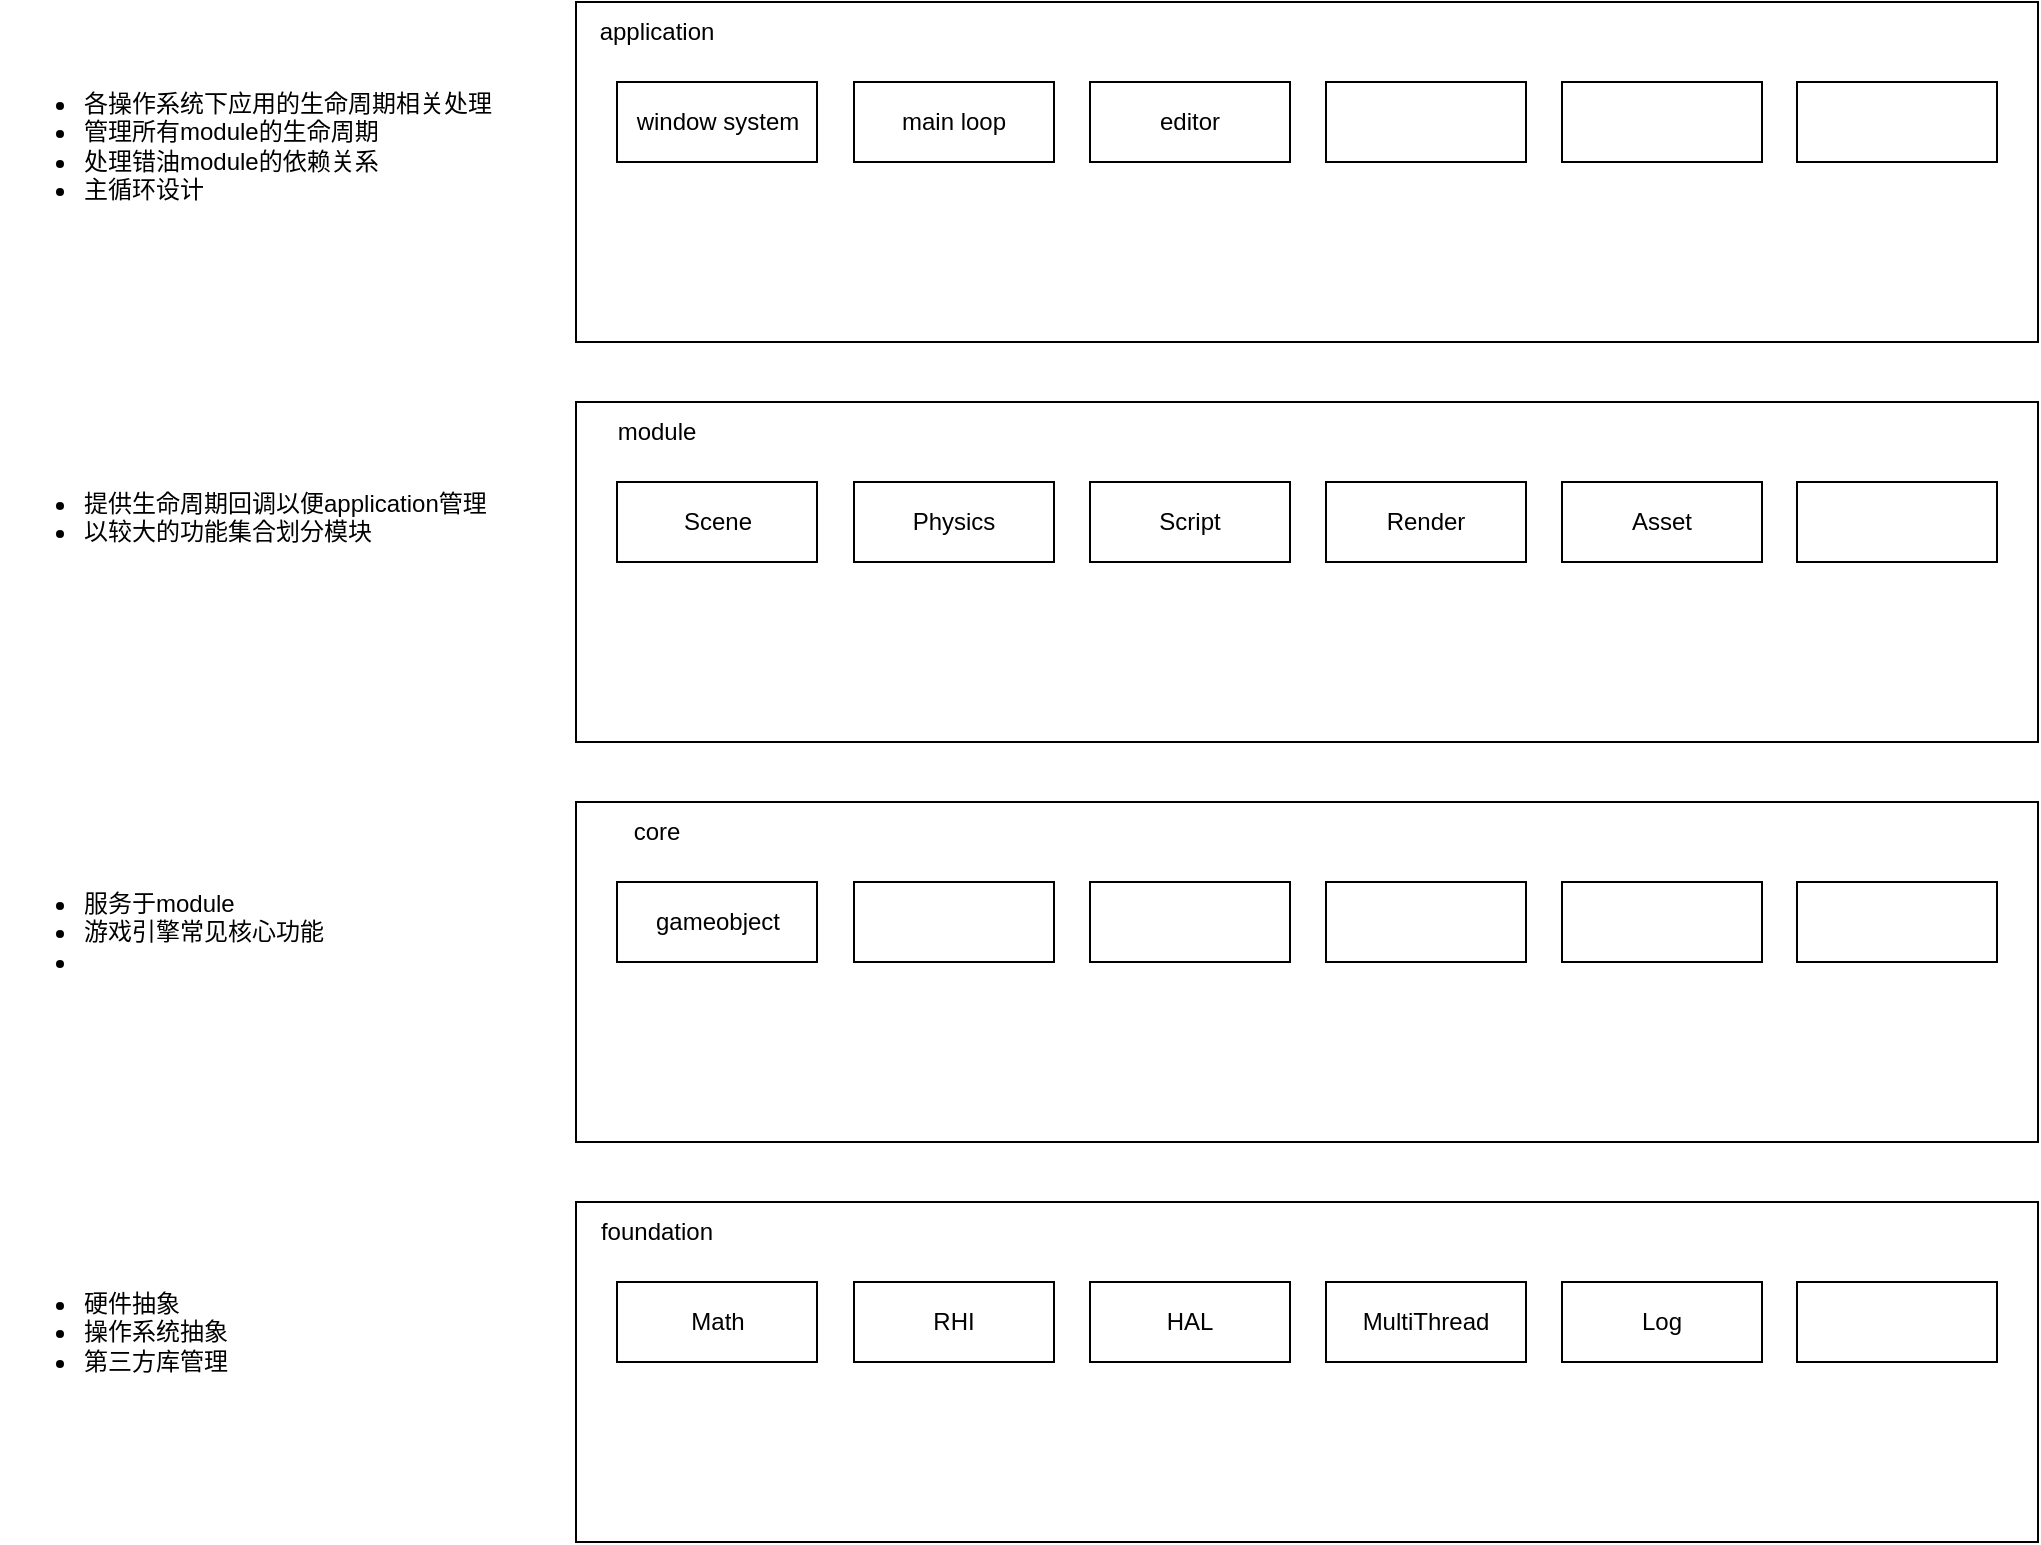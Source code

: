 <mxfile version="24.4.8" type="github">
  <diagram name="第 1 页" id="1e07z1a-aaZHS4xv6QxE">
    <mxGraphModel dx="1781" dy="2218" grid="1" gridSize="10" guides="1" tooltips="1" connect="1" arrows="1" fold="1" page="1" pageScale="1" pageWidth="827" pageHeight="1169" math="0" shadow="0">
      <root>
        <mxCell id="0" />
        <mxCell id="1" parent="0" />
        <mxCell id="7k3UqjcpnUbHz8pqNFpB-15" value="" style="group" vertex="1" connectable="0" parent="1">
          <mxGeometry x="48" y="970" width="731" height="170" as="geometry" />
        </mxCell>
        <mxCell id="7k3UqjcpnUbHz8pqNFpB-1" value="" style="rounded=0;whiteSpace=wrap;html=1;" vertex="1" parent="7k3UqjcpnUbHz8pqNFpB-15">
          <mxGeometry width="731" height="170" as="geometry" />
        </mxCell>
        <mxCell id="7k3UqjcpnUbHz8pqNFpB-9" value="foundation" style="text;html=1;align=center;verticalAlign=middle;resizable=0;points=[];autosize=1;strokeColor=none;fillColor=none;" vertex="1" parent="7k3UqjcpnUbHz8pqNFpB-15">
          <mxGeometry width="80" height="30" as="geometry" />
        </mxCell>
        <mxCell id="7k3UqjcpnUbHz8pqNFpB-6" value="Math" style="rounded=0;whiteSpace=wrap;html=1;" vertex="1" parent="7k3UqjcpnUbHz8pqNFpB-15">
          <mxGeometry x="20.5" y="40" width="100" height="40" as="geometry" />
        </mxCell>
        <mxCell id="7k3UqjcpnUbHz8pqNFpB-10" value="RHI" style="rounded=0;whiteSpace=wrap;html=1;" vertex="1" parent="7k3UqjcpnUbHz8pqNFpB-15">
          <mxGeometry x="139" y="40" width="100" height="40" as="geometry" />
        </mxCell>
        <mxCell id="7k3UqjcpnUbHz8pqNFpB-11" value="HAL" style="rounded=0;whiteSpace=wrap;html=1;" vertex="1" parent="7k3UqjcpnUbHz8pqNFpB-15">
          <mxGeometry x="257" y="40" width="100" height="40" as="geometry" />
        </mxCell>
        <mxCell id="7k3UqjcpnUbHz8pqNFpB-12" value="MultiThread" style="rounded=0;whiteSpace=wrap;html=1;" vertex="1" parent="7k3UqjcpnUbHz8pqNFpB-15">
          <mxGeometry x="375" y="40" width="100" height="40" as="geometry" />
        </mxCell>
        <mxCell id="7k3UqjcpnUbHz8pqNFpB-13" value="Log" style="rounded=0;whiteSpace=wrap;html=1;" vertex="1" parent="7k3UqjcpnUbHz8pqNFpB-15">
          <mxGeometry x="493" y="40" width="100" height="40" as="geometry" />
        </mxCell>
        <mxCell id="7k3UqjcpnUbHz8pqNFpB-14" value="" style="rounded=0;whiteSpace=wrap;html=1;" vertex="1" parent="7k3UqjcpnUbHz8pqNFpB-15">
          <mxGeometry x="610.5" y="40" width="100" height="40" as="geometry" />
        </mxCell>
        <mxCell id="7k3UqjcpnUbHz8pqNFpB-17" value="" style="group" vertex="1" connectable="0" parent="1">
          <mxGeometry x="48" y="770" width="731" height="170" as="geometry" />
        </mxCell>
        <mxCell id="7k3UqjcpnUbHz8pqNFpB-18" value="" style="rounded=0;whiteSpace=wrap;html=1;" vertex="1" parent="7k3UqjcpnUbHz8pqNFpB-17">
          <mxGeometry width="731" height="170" as="geometry" />
        </mxCell>
        <mxCell id="7k3UqjcpnUbHz8pqNFpB-19" value="core" style="text;html=1;align=center;verticalAlign=middle;resizable=0;points=[];autosize=1;strokeColor=none;fillColor=none;" vertex="1" parent="7k3UqjcpnUbHz8pqNFpB-17">
          <mxGeometry x="15" width="50" height="30" as="geometry" />
        </mxCell>
        <mxCell id="7k3UqjcpnUbHz8pqNFpB-20" value="gameobject" style="rounded=0;whiteSpace=wrap;html=1;" vertex="1" parent="7k3UqjcpnUbHz8pqNFpB-17">
          <mxGeometry x="20.5" y="40" width="100" height="40" as="geometry" />
        </mxCell>
        <mxCell id="7k3UqjcpnUbHz8pqNFpB-21" value="" style="rounded=0;whiteSpace=wrap;html=1;" vertex="1" parent="7k3UqjcpnUbHz8pqNFpB-17">
          <mxGeometry x="139" y="40" width="100" height="40" as="geometry" />
        </mxCell>
        <mxCell id="7k3UqjcpnUbHz8pqNFpB-22" value="" style="rounded=0;whiteSpace=wrap;html=1;" vertex="1" parent="7k3UqjcpnUbHz8pqNFpB-17">
          <mxGeometry x="257" y="40" width="100" height="40" as="geometry" />
        </mxCell>
        <mxCell id="7k3UqjcpnUbHz8pqNFpB-23" value="" style="rounded=0;whiteSpace=wrap;html=1;" vertex="1" parent="7k3UqjcpnUbHz8pqNFpB-17">
          <mxGeometry x="375" y="40" width="100" height="40" as="geometry" />
        </mxCell>
        <mxCell id="7k3UqjcpnUbHz8pqNFpB-24" value="" style="rounded=0;whiteSpace=wrap;html=1;" vertex="1" parent="7k3UqjcpnUbHz8pqNFpB-17">
          <mxGeometry x="493" y="40" width="100" height="40" as="geometry" />
        </mxCell>
        <mxCell id="7k3UqjcpnUbHz8pqNFpB-25" value="" style="rounded=0;whiteSpace=wrap;html=1;" vertex="1" parent="7k3UqjcpnUbHz8pqNFpB-17">
          <mxGeometry x="610.5" y="40" width="100" height="40" as="geometry" />
        </mxCell>
        <mxCell id="7k3UqjcpnUbHz8pqNFpB-26" value="" style="group" vertex="1" connectable="0" parent="1">
          <mxGeometry x="48" y="570" width="731" height="170" as="geometry" />
        </mxCell>
        <mxCell id="7k3UqjcpnUbHz8pqNFpB-27" value="" style="rounded=0;whiteSpace=wrap;html=1;" vertex="1" parent="7k3UqjcpnUbHz8pqNFpB-26">
          <mxGeometry width="731" height="170" as="geometry" />
        </mxCell>
        <mxCell id="7k3UqjcpnUbHz8pqNFpB-28" value="module" style="text;html=1;align=center;verticalAlign=middle;resizable=0;points=[];autosize=1;strokeColor=none;fillColor=none;" vertex="1" parent="7k3UqjcpnUbHz8pqNFpB-26">
          <mxGeometry x="10" width="60" height="30" as="geometry" />
        </mxCell>
        <mxCell id="7k3UqjcpnUbHz8pqNFpB-29" value="Scene" style="rounded=0;whiteSpace=wrap;html=1;" vertex="1" parent="7k3UqjcpnUbHz8pqNFpB-26">
          <mxGeometry x="20.5" y="40" width="100" height="40" as="geometry" />
        </mxCell>
        <mxCell id="7k3UqjcpnUbHz8pqNFpB-30" value="Physics" style="rounded=0;whiteSpace=wrap;html=1;" vertex="1" parent="7k3UqjcpnUbHz8pqNFpB-26">
          <mxGeometry x="139" y="40" width="100" height="40" as="geometry" />
        </mxCell>
        <mxCell id="7k3UqjcpnUbHz8pqNFpB-31" value="Script" style="rounded=0;whiteSpace=wrap;html=1;" vertex="1" parent="7k3UqjcpnUbHz8pqNFpB-26">
          <mxGeometry x="257" y="40" width="100" height="40" as="geometry" />
        </mxCell>
        <mxCell id="7k3UqjcpnUbHz8pqNFpB-32" value="Render" style="rounded=0;whiteSpace=wrap;html=1;" vertex="1" parent="7k3UqjcpnUbHz8pqNFpB-26">
          <mxGeometry x="375" y="40" width="100" height="40" as="geometry" />
        </mxCell>
        <mxCell id="7k3UqjcpnUbHz8pqNFpB-33" value="Asset" style="rounded=0;whiteSpace=wrap;html=1;" vertex="1" parent="7k3UqjcpnUbHz8pqNFpB-26">
          <mxGeometry x="493" y="40" width="100" height="40" as="geometry" />
        </mxCell>
        <mxCell id="7k3UqjcpnUbHz8pqNFpB-34" value="" style="rounded=0;whiteSpace=wrap;html=1;" vertex="1" parent="7k3UqjcpnUbHz8pqNFpB-26">
          <mxGeometry x="610.5" y="40" width="100" height="40" as="geometry" />
        </mxCell>
        <mxCell id="7k3UqjcpnUbHz8pqNFpB-35" value="" style="group" vertex="1" connectable="0" parent="1">
          <mxGeometry x="48" y="370" width="731" height="170" as="geometry" />
        </mxCell>
        <mxCell id="7k3UqjcpnUbHz8pqNFpB-36" value="" style="rounded=0;whiteSpace=wrap;html=1;" vertex="1" parent="7k3UqjcpnUbHz8pqNFpB-35">
          <mxGeometry width="731" height="170" as="geometry" />
        </mxCell>
        <mxCell id="7k3UqjcpnUbHz8pqNFpB-37" value="application" style="text;html=1;align=center;verticalAlign=middle;resizable=0;points=[];autosize=1;strokeColor=none;fillColor=none;" vertex="1" parent="7k3UqjcpnUbHz8pqNFpB-35">
          <mxGeometry width="80" height="30" as="geometry" />
        </mxCell>
        <mxCell id="7k3UqjcpnUbHz8pqNFpB-38" value="window system" style="rounded=0;whiteSpace=wrap;html=1;" vertex="1" parent="7k3UqjcpnUbHz8pqNFpB-35">
          <mxGeometry x="20.5" y="40" width="100" height="40" as="geometry" />
        </mxCell>
        <mxCell id="7k3UqjcpnUbHz8pqNFpB-39" value="main loop" style="rounded=0;whiteSpace=wrap;html=1;" vertex="1" parent="7k3UqjcpnUbHz8pqNFpB-35">
          <mxGeometry x="139" y="40" width="100" height="40" as="geometry" />
        </mxCell>
        <mxCell id="7k3UqjcpnUbHz8pqNFpB-40" value="editor" style="rounded=0;whiteSpace=wrap;html=1;" vertex="1" parent="7k3UqjcpnUbHz8pqNFpB-35">
          <mxGeometry x="257" y="40" width="100" height="40" as="geometry" />
        </mxCell>
        <mxCell id="7k3UqjcpnUbHz8pqNFpB-41" value="" style="rounded=0;whiteSpace=wrap;html=1;" vertex="1" parent="7k3UqjcpnUbHz8pqNFpB-35">
          <mxGeometry x="375" y="40" width="100" height="40" as="geometry" />
        </mxCell>
        <mxCell id="7k3UqjcpnUbHz8pqNFpB-42" value="" style="rounded=0;whiteSpace=wrap;html=1;" vertex="1" parent="7k3UqjcpnUbHz8pqNFpB-35">
          <mxGeometry x="493" y="40" width="100" height="40" as="geometry" />
        </mxCell>
        <mxCell id="7k3UqjcpnUbHz8pqNFpB-43" value="" style="rounded=0;whiteSpace=wrap;html=1;" vertex="1" parent="7k3UqjcpnUbHz8pqNFpB-35">
          <mxGeometry x="610.5" y="40" width="100" height="40" as="geometry" />
        </mxCell>
        <mxCell id="7k3UqjcpnUbHz8pqNFpB-48" value="&lt;div&gt;&lt;ul&gt;&lt;li&gt;各操作系统下应用的生命周期相关处理&lt;/li&gt;&lt;li&gt;管理所有module的生命周期&lt;/li&gt;&lt;li&gt;处理错油module的依赖关系&lt;/li&gt;&lt;li&gt;主循环设计&lt;/li&gt;&lt;/ul&gt;&lt;/div&gt;&lt;div&gt;&lt;br&gt;&lt;/div&gt;&lt;div&gt;&lt;br&gt;&lt;/div&gt;" style="text;html=1;whiteSpace=wrap;overflow=hidden;rounded=0;" vertex="1" parent="1">
          <mxGeometry x="-240" y="395" width="270" height="120" as="geometry" />
        </mxCell>
        <mxCell id="7k3UqjcpnUbHz8pqNFpB-49" value="&lt;div&gt;&lt;ul&gt;&lt;li&gt;提供生命周期回调以便application管理&lt;/li&gt;&lt;li&gt;以较大的功能集合划分模块&lt;/li&gt;&lt;/ul&gt;&lt;/div&gt;&lt;div&gt;&lt;br&gt;&lt;/div&gt;&lt;div&gt;&lt;br&gt;&lt;/div&gt;" style="text;html=1;whiteSpace=wrap;overflow=hidden;rounded=0;" vertex="1" parent="1">
          <mxGeometry x="-240" y="595" width="270" height="145" as="geometry" />
        </mxCell>
        <mxCell id="7k3UqjcpnUbHz8pqNFpB-50" value="&lt;div&gt;&lt;ul&gt;&lt;li&gt;服务于module&lt;/li&gt;&lt;li&gt;游戏引擎常见核心功能&lt;/li&gt;&lt;li&gt;&lt;br&gt;&lt;/li&gt;&lt;/ul&gt;&lt;/div&gt;&lt;div&gt;&lt;br&gt;&lt;/div&gt;&lt;div&gt;&lt;br&gt;&lt;/div&gt;" style="text;html=1;whiteSpace=wrap;overflow=hidden;rounded=0;" vertex="1" parent="1">
          <mxGeometry x="-240" y="795" width="270" height="120" as="geometry" />
        </mxCell>
        <mxCell id="7k3UqjcpnUbHz8pqNFpB-51" value="&lt;div&gt;&lt;ul&gt;&lt;li&gt;&lt;span style=&quot;background-color: initial;&quot;&gt;硬件抽象&lt;/span&gt;&lt;/li&gt;&lt;li&gt;&lt;span style=&quot;background-color: initial;&quot;&gt;操作系统抽象&lt;/span&gt;&lt;/li&gt;&lt;li&gt;&lt;span style=&quot;background-color: initial;&quot;&gt;第三方库管理&lt;/span&gt;&lt;/li&gt;&lt;/ul&gt;&lt;/div&gt;&lt;div&gt;&lt;br&gt;&lt;/div&gt;&lt;div&gt;&lt;br&gt;&lt;/div&gt;" style="text;html=1;whiteSpace=wrap;overflow=hidden;rounded=0;" vertex="1" parent="1">
          <mxGeometry x="-240" y="995" width="270" height="120" as="geometry" />
        </mxCell>
      </root>
    </mxGraphModel>
  </diagram>
</mxfile>
